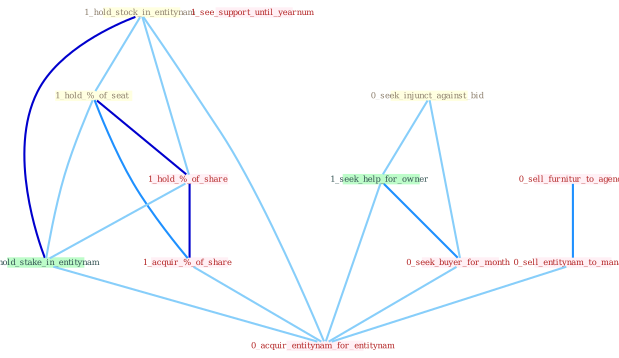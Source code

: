 Graph G{ 
    node
    [shape=polygon,style=filled,width=.5,height=.06,color="#BDFCC9",fixedsize=true,fontsize=4,
    fontcolor="#2f4f4f"];
    {node
    [color="#ffffe0", fontcolor="#8b7d6b"] "0_seek_injunct_against_bid " "1_hold_stock_in_entitynam " "1_hold_%_of_seat "}
{node [color="#fff0f5", fontcolor="#b22222"] "1_hold_%_of_share " "0_seek_buyer_for_month " "1_acquir_%_of_share " "1_see_support_until_yearnum " "0_sell_furnitur_to_agenc " "0_sell_entitynam_to_manag " "0_acquir_entitynam_for_entitynam "}
edge [color="#B0E2FF"];

	"0_seek_injunct_against_bid " -- "1_seek_help_for_owner " [w="1", color="#87cefa" ];
	"0_seek_injunct_against_bid " -- "0_seek_buyer_for_month " [w="1", color="#87cefa" ];
	"1_hold_stock_in_entitynam " -- "1_hold_%_of_seat " [w="1", color="#87cefa" ];
	"1_hold_stock_in_entitynam " -- "1_hold_%_of_share " [w="1", color="#87cefa" ];
	"1_hold_stock_in_entitynam " -- "1_hold_stake_in_entitynam " [w="3", color="#0000cd" , len=0.6];
	"1_hold_stock_in_entitynam " -- "0_acquir_entitynam_for_entitynam " [w="1", color="#87cefa" ];
	"1_hold_%_of_seat " -- "1_hold_%_of_share " [w="3", color="#0000cd" , len=0.6];
	"1_hold_%_of_seat " -- "1_hold_stake_in_entitynam " [w="1", color="#87cefa" ];
	"1_hold_%_of_seat " -- "1_acquir_%_of_share " [w="2", color="#1e90ff" , len=0.8];
	"1_hold_%_of_share " -- "1_hold_stake_in_entitynam " [w="1", color="#87cefa" ];
	"1_hold_%_of_share " -- "1_acquir_%_of_share " [w="3", color="#0000cd" , len=0.6];
	"1_hold_stake_in_entitynam " -- "0_acquir_entitynam_for_entitynam " [w="1", color="#87cefa" ];
	"1_seek_help_for_owner " -- "0_seek_buyer_for_month " [w="2", color="#1e90ff" , len=0.8];
	"1_seek_help_for_owner " -- "0_acquir_entitynam_for_entitynam " [w="1", color="#87cefa" ];
	"0_seek_buyer_for_month " -- "0_acquir_entitynam_for_entitynam " [w="1", color="#87cefa" ];
	"1_acquir_%_of_share " -- "0_acquir_entitynam_for_entitynam " [w="1", color="#87cefa" ];
	"0_sell_furnitur_to_agenc " -- "0_sell_entitynam_to_manag " [w="2", color="#1e90ff" , len=0.8];
	"0_sell_entitynam_to_manag " -- "0_acquir_entitynam_for_entitynam " [w="1", color="#87cefa" ];
}